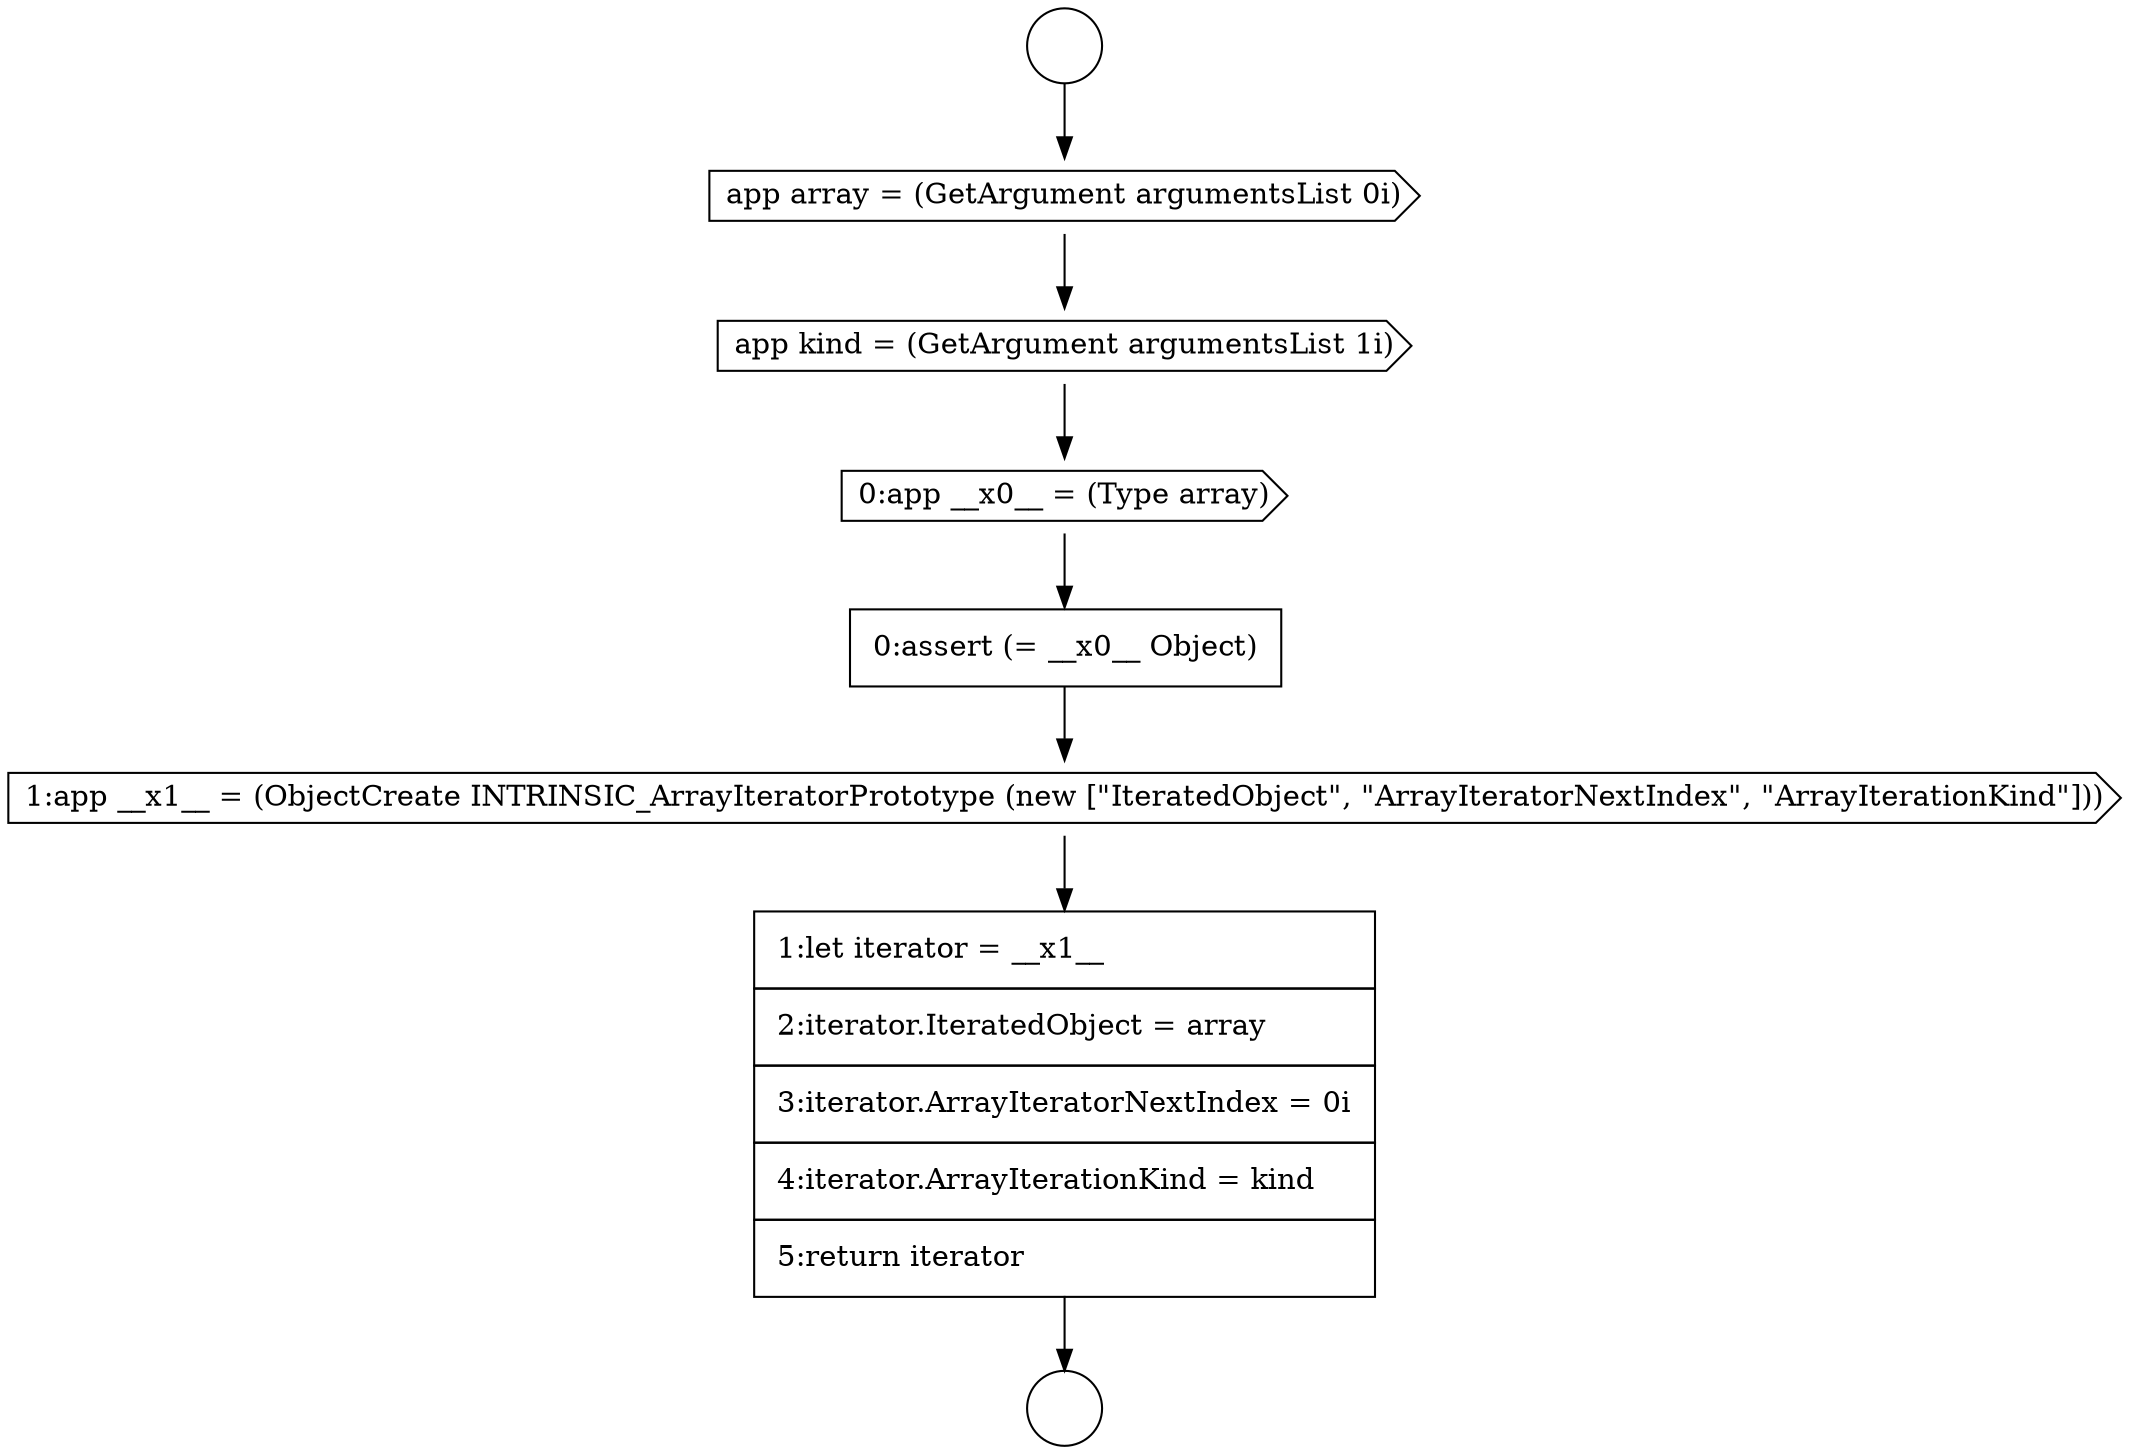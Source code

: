digraph {
  node14677 [shape=cds, label=<<font color="black">0:app __x0__ = (Type array)</font>> color="black" fillcolor="white" style=filled]
  node14680 [shape=none, margin=0, label=<<font color="black">
    <table border="0" cellborder="1" cellspacing="0" cellpadding="10">
      <tr><td align="left">1:let iterator = __x1__</td></tr>
      <tr><td align="left">2:iterator.IteratedObject = array</td></tr>
      <tr><td align="left">3:iterator.ArrayIteratorNextIndex = 0i</td></tr>
      <tr><td align="left">4:iterator.ArrayIterationKind = kind</td></tr>
      <tr><td align="left">5:return iterator</td></tr>
    </table>
  </font>> color="black" fillcolor="white" style=filled]
  node14676 [shape=cds, label=<<font color="black">app kind = (GetArgument argumentsList 1i)</font>> color="black" fillcolor="white" style=filled]
  node14679 [shape=cds, label=<<font color="black">1:app __x1__ = (ObjectCreate INTRINSIC_ArrayIteratorPrototype (new [&quot;IteratedObject&quot;, &quot;ArrayIteratorNextIndex&quot;, &quot;ArrayIterationKind&quot;]))</font>> color="black" fillcolor="white" style=filled]
  node14675 [shape=cds, label=<<font color="black">app array = (GetArgument argumentsList 0i)</font>> color="black" fillcolor="white" style=filled]
  node14674 [shape=circle label=" " color="black" fillcolor="white" style=filled]
  node14678 [shape=none, margin=0, label=<<font color="black">
    <table border="0" cellborder="1" cellspacing="0" cellpadding="10">
      <tr><td align="left">0:assert (= __x0__ Object)</td></tr>
    </table>
  </font>> color="black" fillcolor="white" style=filled]
  node14673 [shape=circle label=" " color="black" fillcolor="white" style=filled]
  node14675 -> node14676 [ color="black"]
  node14676 -> node14677 [ color="black"]
  node14679 -> node14680 [ color="black"]
  node14677 -> node14678 [ color="black"]
  node14678 -> node14679 [ color="black"]
  node14673 -> node14675 [ color="black"]
  node14680 -> node14674 [ color="black"]
}
